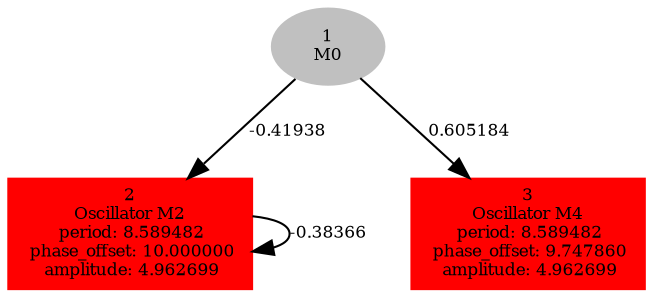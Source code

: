  digraph g{ forcelabels=true;
1[label=<1<BR/>M0>,color="grey",style=filled,fontsize=8];
2 [label=<2<BR />Oscillator M2<BR /> period: 8.589482<BR /> phase_offset: 10.000000<BR /> amplitude: 4.962699>, shape=box,color=red,style=filled,fontsize=8];3 [label=<3<BR />Oscillator M4<BR /> period: 8.589482<BR /> phase_offset: 9.747860<BR /> amplitude: 4.962699>, shape=box,color=red,style=filled,fontsize=8];1 -> 2[label="-0.41938 ",fontsize="8"];
1 -> 3[label="0.605184 ",fontsize="8"];
2 -> 2[label="-0.38366 ",fontsize="8"];
 }
